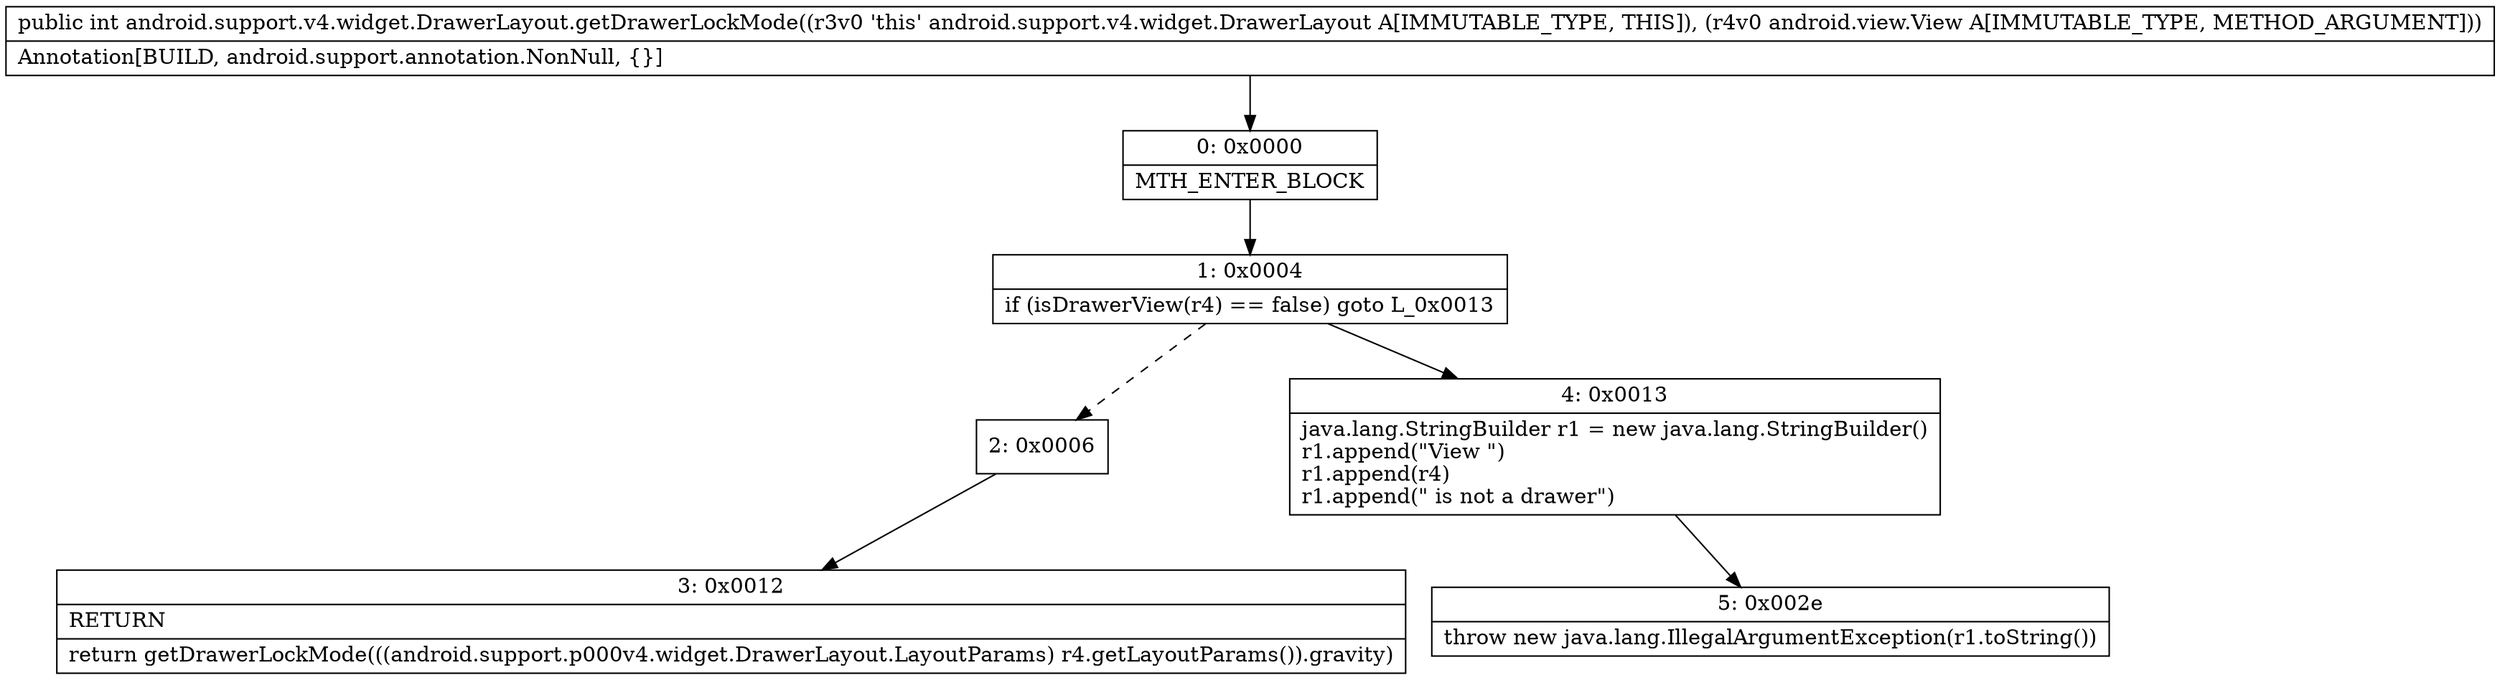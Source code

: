 digraph "CFG forandroid.support.v4.widget.DrawerLayout.getDrawerLockMode(Landroid\/view\/View;)I" {
Node_0 [shape=record,label="{0\:\ 0x0000|MTH_ENTER_BLOCK\l}"];
Node_1 [shape=record,label="{1\:\ 0x0004|if (isDrawerView(r4) == false) goto L_0x0013\l}"];
Node_2 [shape=record,label="{2\:\ 0x0006}"];
Node_3 [shape=record,label="{3\:\ 0x0012|RETURN\l|return getDrawerLockMode(((android.support.p000v4.widget.DrawerLayout.LayoutParams) r4.getLayoutParams()).gravity)\l}"];
Node_4 [shape=record,label="{4\:\ 0x0013|java.lang.StringBuilder r1 = new java.lang.StringBuilder()\lr1.append(\"View \")\lr1.append(r4)\lr1.append(\" is not a drawer\")\l}"];
Node_5 [shape=record,label="{5\:\ 0x002e|throw new java.lang.IllegalArgumentException(r1.toString())\l}"];
MethodNode[shape=record,label="{public int android.support.v4.widget.DrawerLayout.getDrawerLockMode((r3v0 'this' android.support.v4.widget.DrawerLayout A[IMMUTABLE_TYPE, THIS]), (r4v0 android.view.View A[IMMUTABLE_TYPE, METHOD_ARGUMENT]))  | Annotation[BUILD, android.support.annotation.NonNull, \{\}]\l}"];
MethodNode -> Node_0;
Node_0 -> Node_1;
Node_1 -> Node_2[style=dashed];
Node_1 -> Node_4;
Node_2 -> Node_3;
Node_4 -> Node_5;
}

